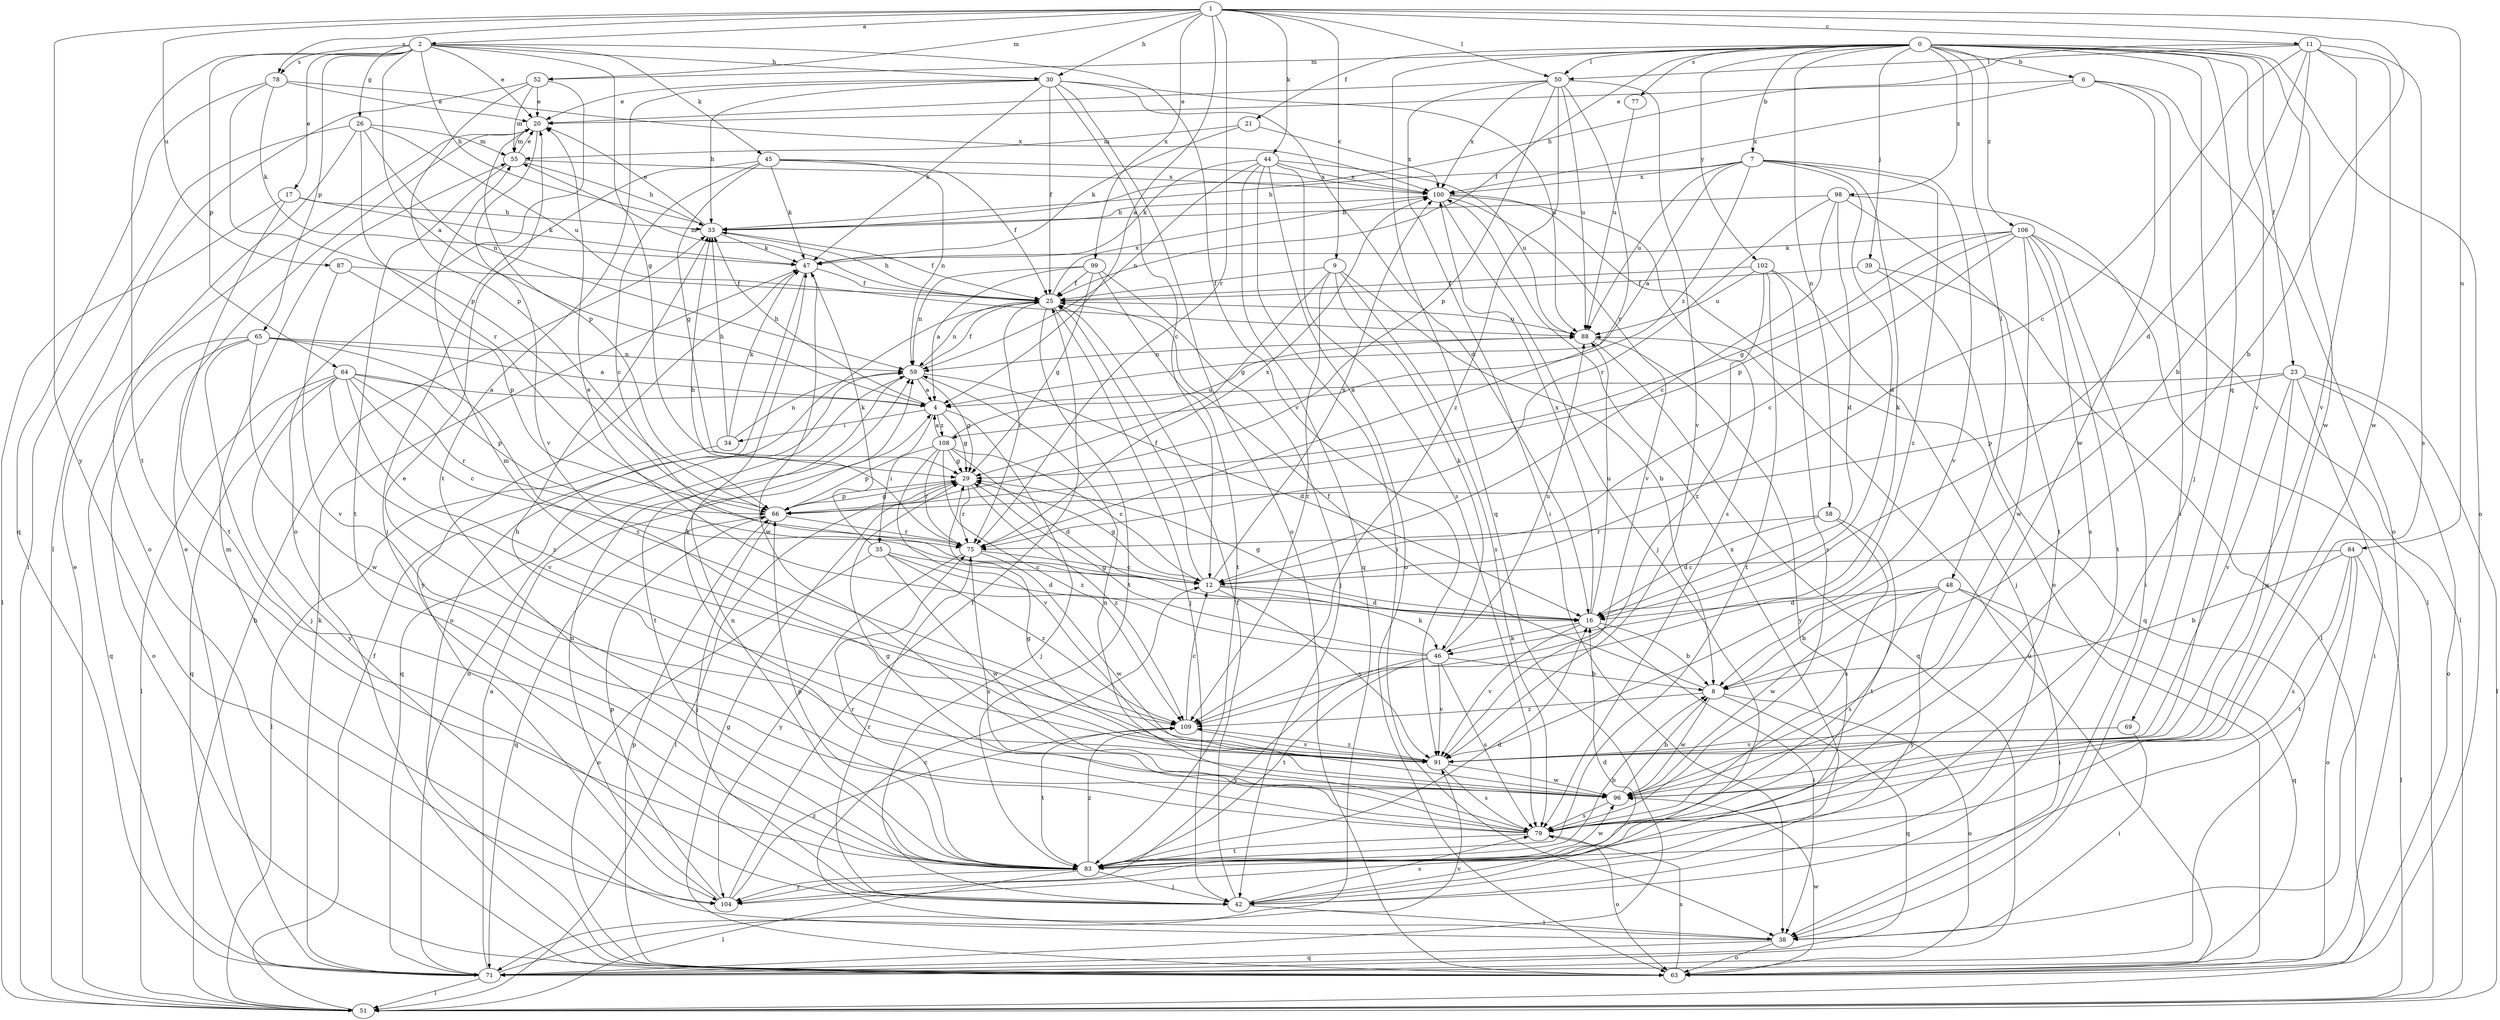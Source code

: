 strict digraph  {
0;
1;
2;
4;
6;
7;
8;
9;
11;
12;
16;
17;
20;
21;
23;
25;
26;
29;
30;
33;
34;
35;
38;
39;
42;
44;
45;
46;
47;
48;
50;
51;
52;
55;
58;
59;
63;
64;
65;
66;
69;
71;
75;
77;
78;
79;
83;
84;
87;
88;
91;
96;
98;
99;
100;
102;
104;
106;
108;
109;
0 -> 6  [label=b];
0 -> 7  [label=b];
0 -> 21  [label=f];
0 -> 23  [label=f];
0 -> 25  [label=f];
0 -> 39  [label=j];
0 -> 42  [label=j];
0 -> 48  [label=l];
0 -> 50  [label=l];
0 -> 52  [label=m];
0 -> 58  [label=n];
0 -> 63  [label=o];
0 -> 69  [label=q];
0 -> 71  [label=q];
0 -> 77  [label=s];
0 -> 91  [label=v];
0 -> 96  [label=w];
0 -> 98  [label=x];
0 -> 102  [label=y];
0 -> 106  [label=z];
1 -> 2  [label=a];
1 -> 4  [label=a];
1 -> 8  [label=b];
1 -> 9  [label=c];
1 -> 11  [label=c];
1 -> 30  [label=h];
1 -> 44  [label=k];
1 -> 50  [label=l];
1 -> 52  [label=m];
1 -> 75  [label=r];
1 -> 78  [label=s];
1 -> 84  [label=u];
1 -> 87  [label=u];
1 -> 99  [label=x];
1 -> 104  [label=y];
2 -> 4  [label=a];
2 -> 17  [label=e];
2 -> 20  [label=e];
2 -> 26  [label=g];
2 -> 29  [label=g];
2 -> 30  [label=h];
2 -> 33  [label=h];
2 -> 45  [label=k];
2 -> 64  [label=p];
2 -> 65  [label=p];
2 -> 78  [label=s];
2 -> 83  [label=t];
2 -> 91  [label=v];
4 -> 29  [label=g];
4 -> 33  [label=h];
4 -> 34  [label=i];
4 -> 35  [label=i];
4 -> 42  [label=j];
4 -> 108  [label=z];
6 -> 20  [label=e];
6 -> 38  [label=i];
6 -> 63  [label=o];
6 -> 96  [label=w];
6 -> 100  [label=x];
7 -> 4  [label=a];
7 -> 16  [label=d];
7 -> 33  [label=h];
7 -> 46  [label=k];
7 -> 88  [label=u];
7 -> 91  [label=v];
7 -> 100  [label=x];
7 -> 108  [label=z];
7 -> 109  [label=z];
8 -> 25  [label=f];
8 -> 63  [label=o];
8 -> 71  [label=q];
8 -> 96  [label=w];
8 -> 109  [label=z];
9 -> 8  [label=b];
9 -> 25  [label=f];
9 -> 29  [label=g];
9 -> 46  [label=k];
9 -> 79  [label=s];
9 -> 109  [label=z];
11 -> 8  [label=b];
11 -> 12  [label=c];
11 -> 16  [label=d];
11 -> 33  [label=h];
11 -> 50  [label=l];
11 -> 79  [label=s];
11 -> 91  [label=v];
11 -> 96  [label=w];
12 -> 16  [label=d];
12 -> 25  [label=f];
12 -> 29  [label=g];
12 -> 46  [label=k];
12 -> 91  [label=v];
12 -> 100  [label=x];
16 -> 8  [label=b];
16 -> 29  [label=g];
16 -> 38  [label=i];
16 -> 46  [label=k];
16 -> 88  [label=u];
16 -> 91  [label=v];
16 -> 100  [label=x];
17 -> 33  [label=h];
17 -> 47  [label=k];
17 -> 51  [label=l];
17 -> 83  [label=t];
20 -> 55  [label=m];
20 -> 66  [label=p];
20 -> 91  [label=v];
21 -> 47  [label=k];
21 -> 55  [label=m];
21 -> 100  [label=x];
23 -> 4  [label=a];
23 -> 38  [label=i];
23 -> 51  [label=l];
23 -> 63  [label=o];
23 -> 66  [label=p];
23 -> 91  [label=v];
23 -> 96  [label=w];
25 -> 33  [label=h];
25 -> 42  [label=j];
25 -> 55  [label=m];
25 -> 59  [label=n];
25 -> 75  [label=r];
25 -> 83  [label=t];
25 -> 88  [label=u];
25 -> 100  [label=x];
26 -> 51  [label=l];
26 -> 55  [label=m];
26 -> 59  [label=n];
26 -> 63  [label=o];
26 -> 75  [label=r];
26 -> 88  [label=u];
29 -> 51  [label=l];
29 -> 66  [label=p];
29 -> 75  [label=r];
29 -> 109  [label=z];
30 -> 12  [label=c];
30 -> 16  [label=d];
30 -> 20  [label=e];
30 -> 25  [label=f];
30 -> 33  [label=h];
30 -> 47  [label=k];
30 -> 63  [label=o];
30 -> 83  [label=t];
30 -> 88  [label=u];
33 -> 20  [label=e];
33 -> 25  [label=f];
33 -> 47  [label=k];
34 -> 33  [label=h];
34 -> 47  [label=k];
34 -> 51  [label=l];
34 -> 59  [label=n];
35 -> 12  [label=c];
35 -> 16  [label=d];
35 -> 47  [label=k];
35 -> 63  [label=o];
35 -> 96  [label=w];
35 -> 109  [label=z];
38 -> 12  [label=c];
38 -> 55  [label=m];
38 -> 63  [label=o];
38 -> 71  [label=q];
39 -> 25  [label=f];
39 -> 51  [label=l];
39 -> 71  [label=q];
42 -> 16  [label=d];
42 -> 25  [label=f];
42 -> 38  [label=i];
42 -> 75  [label=r];
42 -> 79  [label=s];
42 -> 100  [label=x];
44 -> 38  [label=i];
44 -> 47  [label=k];
44 -> 59  [label=n];
44 -> 63  [label=o];
44 -> 71  [label=q];
44 -> 79  [label=s];
44 -> 88  [label=u];
44 -> 100  [label=x];
45 -> 12  [label=c];
45 -> 25  [label=f];
45 -> 29  [label=g];
45 -> 42  [label=j];
45 -> 47  [label=k];
45 -> 59  [label=n];
45 -> 100  [label=x];
46 -> 8  [label=b];
46 -> 20  [label=e];
46 -> 29  [label=g];
46 -> 79  [label=s];
46 -> 83  [label=t];
46 -> 88  [label=u];
46 -> 91  [label=v];
46 -> 104  [label=y];
47 -> 25  [label=f];
47 -> 63  [label=o];
47 -> 96  [label=w];
47 -> 104  [label=y];
48 -> 8  [label=b];
48 -> 16  [label=d];
48 -> 38  [label=i];
48 -> 71  [label=q];
48 -> 79  [label=s];
48 -> 96  [label=w];
48 -> 104  [label=y];
50 -> 20  [label=e];
50 -> 38  [label=i];
50 -> 66  [label=p];
50 -> 75  [label=r];
50 -> 88  [label=u];
50 -> 91  [label=v];
50 -> 100  [label=x];
50 -> 109  [label=z];
51 -> 20  [label=e];
51 -> 25  [label=f];
51 -> 33  [label=h];
52 -> 20  [label=e];
52 -> 51  [label=l];
52 -> 55  [label=m];
52 -> 63  [label=o];
52 -> 66  [label=p];
55 -> 20  [label=e];
55 -> 33  [label=h];
55 -> 83  [label=t];
55 -> 100  [label=x];
58 -> 16  [label=d];
58 -> 75  [label=r];
58 -> 79  [label=s];
58 -> 83  [label=t];
59 -> 4  [label=a];
59 -> 16  [label=d];
59 -> 25  [label=f];
59 -> 29  [label=g];
59 -> 71  [label=q];
59 -> 83  [label=t];
63 -> 29  [label=g];
63 -> 66  [label=p];
63 -> 79  [label=s];
63 -> 88  [label=u];
63 -> 96  [label=w];
64 -> 4  [label=a];
64 -> 12  [label=c];
64 -> 51  [label=l];
64 -> 66  [label=p];
64 -> 71  [label=q];
64 -> 75  [label=r];
64 -> 91  [label=v];
64 -> 104  [label=y];
64 -> 109  [label=z];
65 -> 4  [label=a];
65 -> 42  [label=j];
65 -> 59  [label=n];
65 -> 63  [label=o];
65 -> 71  [label=q];
65 -> 96  [label=w];
65 -> 109  [label=z];
66 -> 29  [label=g];
66 -> 42  [label=j];
66 -> 71  [label=q];
66 -> 75  [label=r];
69 -> 38  [label=i];
69 -> 91  [label=v];
71 -> 4  [label=a];
71 -> 20  [label=e];
71 -> 47  [label=k];
71 -> 51  [label=l];
71 -> 59  [label=n];
71 -> 91  [label=v];
75 -> 12  [label=c];
75 -> 33  [label=h];
75 -> 79  [label=s];
75 -> 96  [label=w];
75 -> 100  [label=x];
75 -> 104  [label=y];
77 -> 88  [label=u];
78 -> 20  [label=e];
78 -> 47  [label=k];
78 -> 66  [label=p];
78 -> 71  [label=q];
78 -> 100  [label=x];
79 -> 20  [label=e];
79 -> 29  [label=g];
79 -> 33  [label=h];
79 -> 59  [label=n];
79 -> 63  [label=o];
79 -> 83  [label=t];
83 -> 8  [label=b];
83 -> 16  [label=d];
83 -> 42  [label=j];
83 -> 51  [label=l];
83 -> 59  [label=n];
83 -> 66  [label=p];
83 -> 75  [label=r];
83 -> 96  [label=w];
83 -> 104  [label=y];
83 -> 109  [label=z];
84 -> 8  [label=b];
84 -> 12  [label=c];
84 -> 51  [label=l];
84 -> 63  [label=o];
84 -> 79  [label=s];
84 -> 83  [label=t];
87 -> 25  [label=f];
87 -> 66  [label=p];
87 -> 91  [label=v];
88 -> 59  [label=n];
88 -> 71  [label=q];
88 -> 104  [label=y];
91 -> 55  [label=m];
91 -> 79  [label=s];
91 -> 96  [label=w];
91 -> 109  [label=z];
96 -> 8  [label=b];
96 -> 29  [label=g];
96 -> 47  [label=k];
96 -> 79  [label=s];
98 -> 12  [label=c];
98 -> 16  [label=d];
98 -> 33  [label=h];
98 -> 51  [label=l];
98 -> 75  [label=r];
98 -> 83  [label=t];
99 -> 4  [label=a];
99 -> 25  [label=f];
99 -> 29  [label=g];
99 -> 42  [label=j];
99 -> 59  [label=n];
99 -> 83  [label=t];
100 -> 33  [label=h];
100 -> 42  [label=j];
100 -> 63  [label=o];
100 -> 79  [label=s];
100 -> 91  [label=v];
102 -> 25  [label=f];
102 -> 42  [label=j];
102 -> 79  [label=s];
102 -> 83  [label=t];
102 -> 88  [label=u];
102 -> 109  [label=z];
104 -> 25  [label=f];
104 -> 59  [label=n];
104 -> 66  [label=p];
104 -> 109  [label=z];
106 -> 12  [label=c];
106 -> 29  [label=g];
106 -> 38  [label=i];
106 -> 47  [label=k];
106 -> 51  [label=l];
106 -> 66  [label=p];
106 -> 79  [label=s];
106 -> 83  [label=t];
106 -> 96  [label=w];
108 -> 4  [label=a];
108 -> 12  [label=c];
108 -> 16  [label=d];
108 -> 29  [label=g];
108 -> 66  [label=p];
108 -> 75  [label=r];
108 -> 88  [label=u];
108 -> 91  [label=v];
108 -> 109  [label=z];
109 -> 12  [label=c];
109 -> 83  [label=t];
109 -> 91  [label=v];
}
